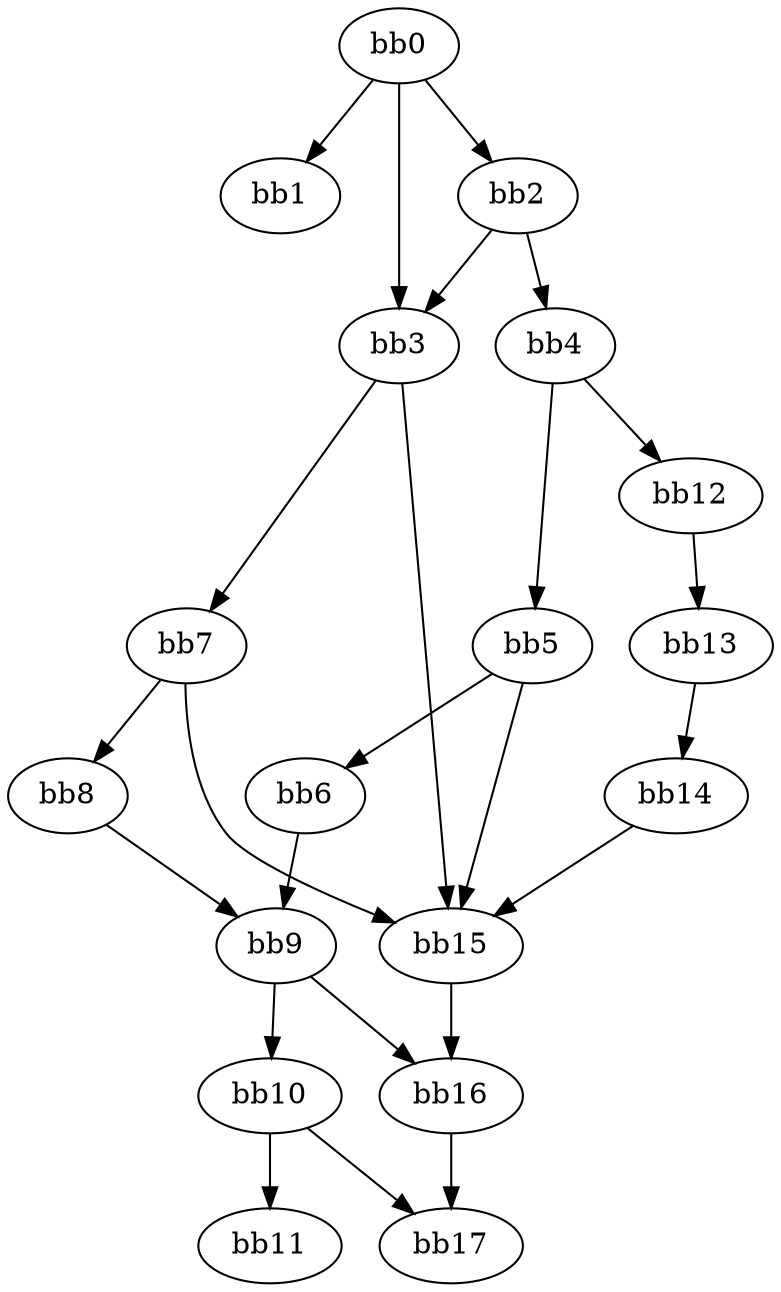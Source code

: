 digraph {
    0 [ label = "bb0\l" ]
    1 [ label = "bb1\l" ]
    2 [ label = "bb2\l" ]
    3 [ label = "bb3\l" ]
    4 [ label = "bb4\l" ]
    5 [ label = "bb5\l" ]
    6 [ label = "bb6\l" ]
    7 [ label = "bb7\l" ]
    8 [ label = "bb8\l" ]
    9 [ label = "bb9\l" ]
    10 [ label = "bb10\l" ]
    11 [ label = "bb11\l" ]
    12 [ label = "bb12\l" ]
    13 [ label = "bb13\l" ]
    14 [ label = "bb14\l" ]
    15 [ label = "bb15\l" ]
    16 [ label = "bb16\l" ]
    17 [ label = "bb17\l" ]
    0 -> 1 [ ]
    0 -> 2 [ ]
    0 -> 3 [ ]
    2 -> 3 [ ]
    2 -> 4 [ ]
    3 -> 7 [ ]
    3 -> 15 [ ]
    4 -> 5 [ ]
    4 -> 12 [ ]
    5 -> 6 [ ]
    5 -> 15 [ ]
    6 -> 9 [ ]
    7 -> 8 [ ]
    7 -> 15 [ ]
    8 -> 9 [ ]
    9 -> 10 [ ]
    9 -> 16 [ ]
    10 -> 11 [ ]
    10 -> 17 [ ]
    12 -> 13 [ ]
    13 -> 14 [ ]
    14 -> 15 [ ]
    15 -> 16 [ ]
    16 -> 17 [ ]
}

